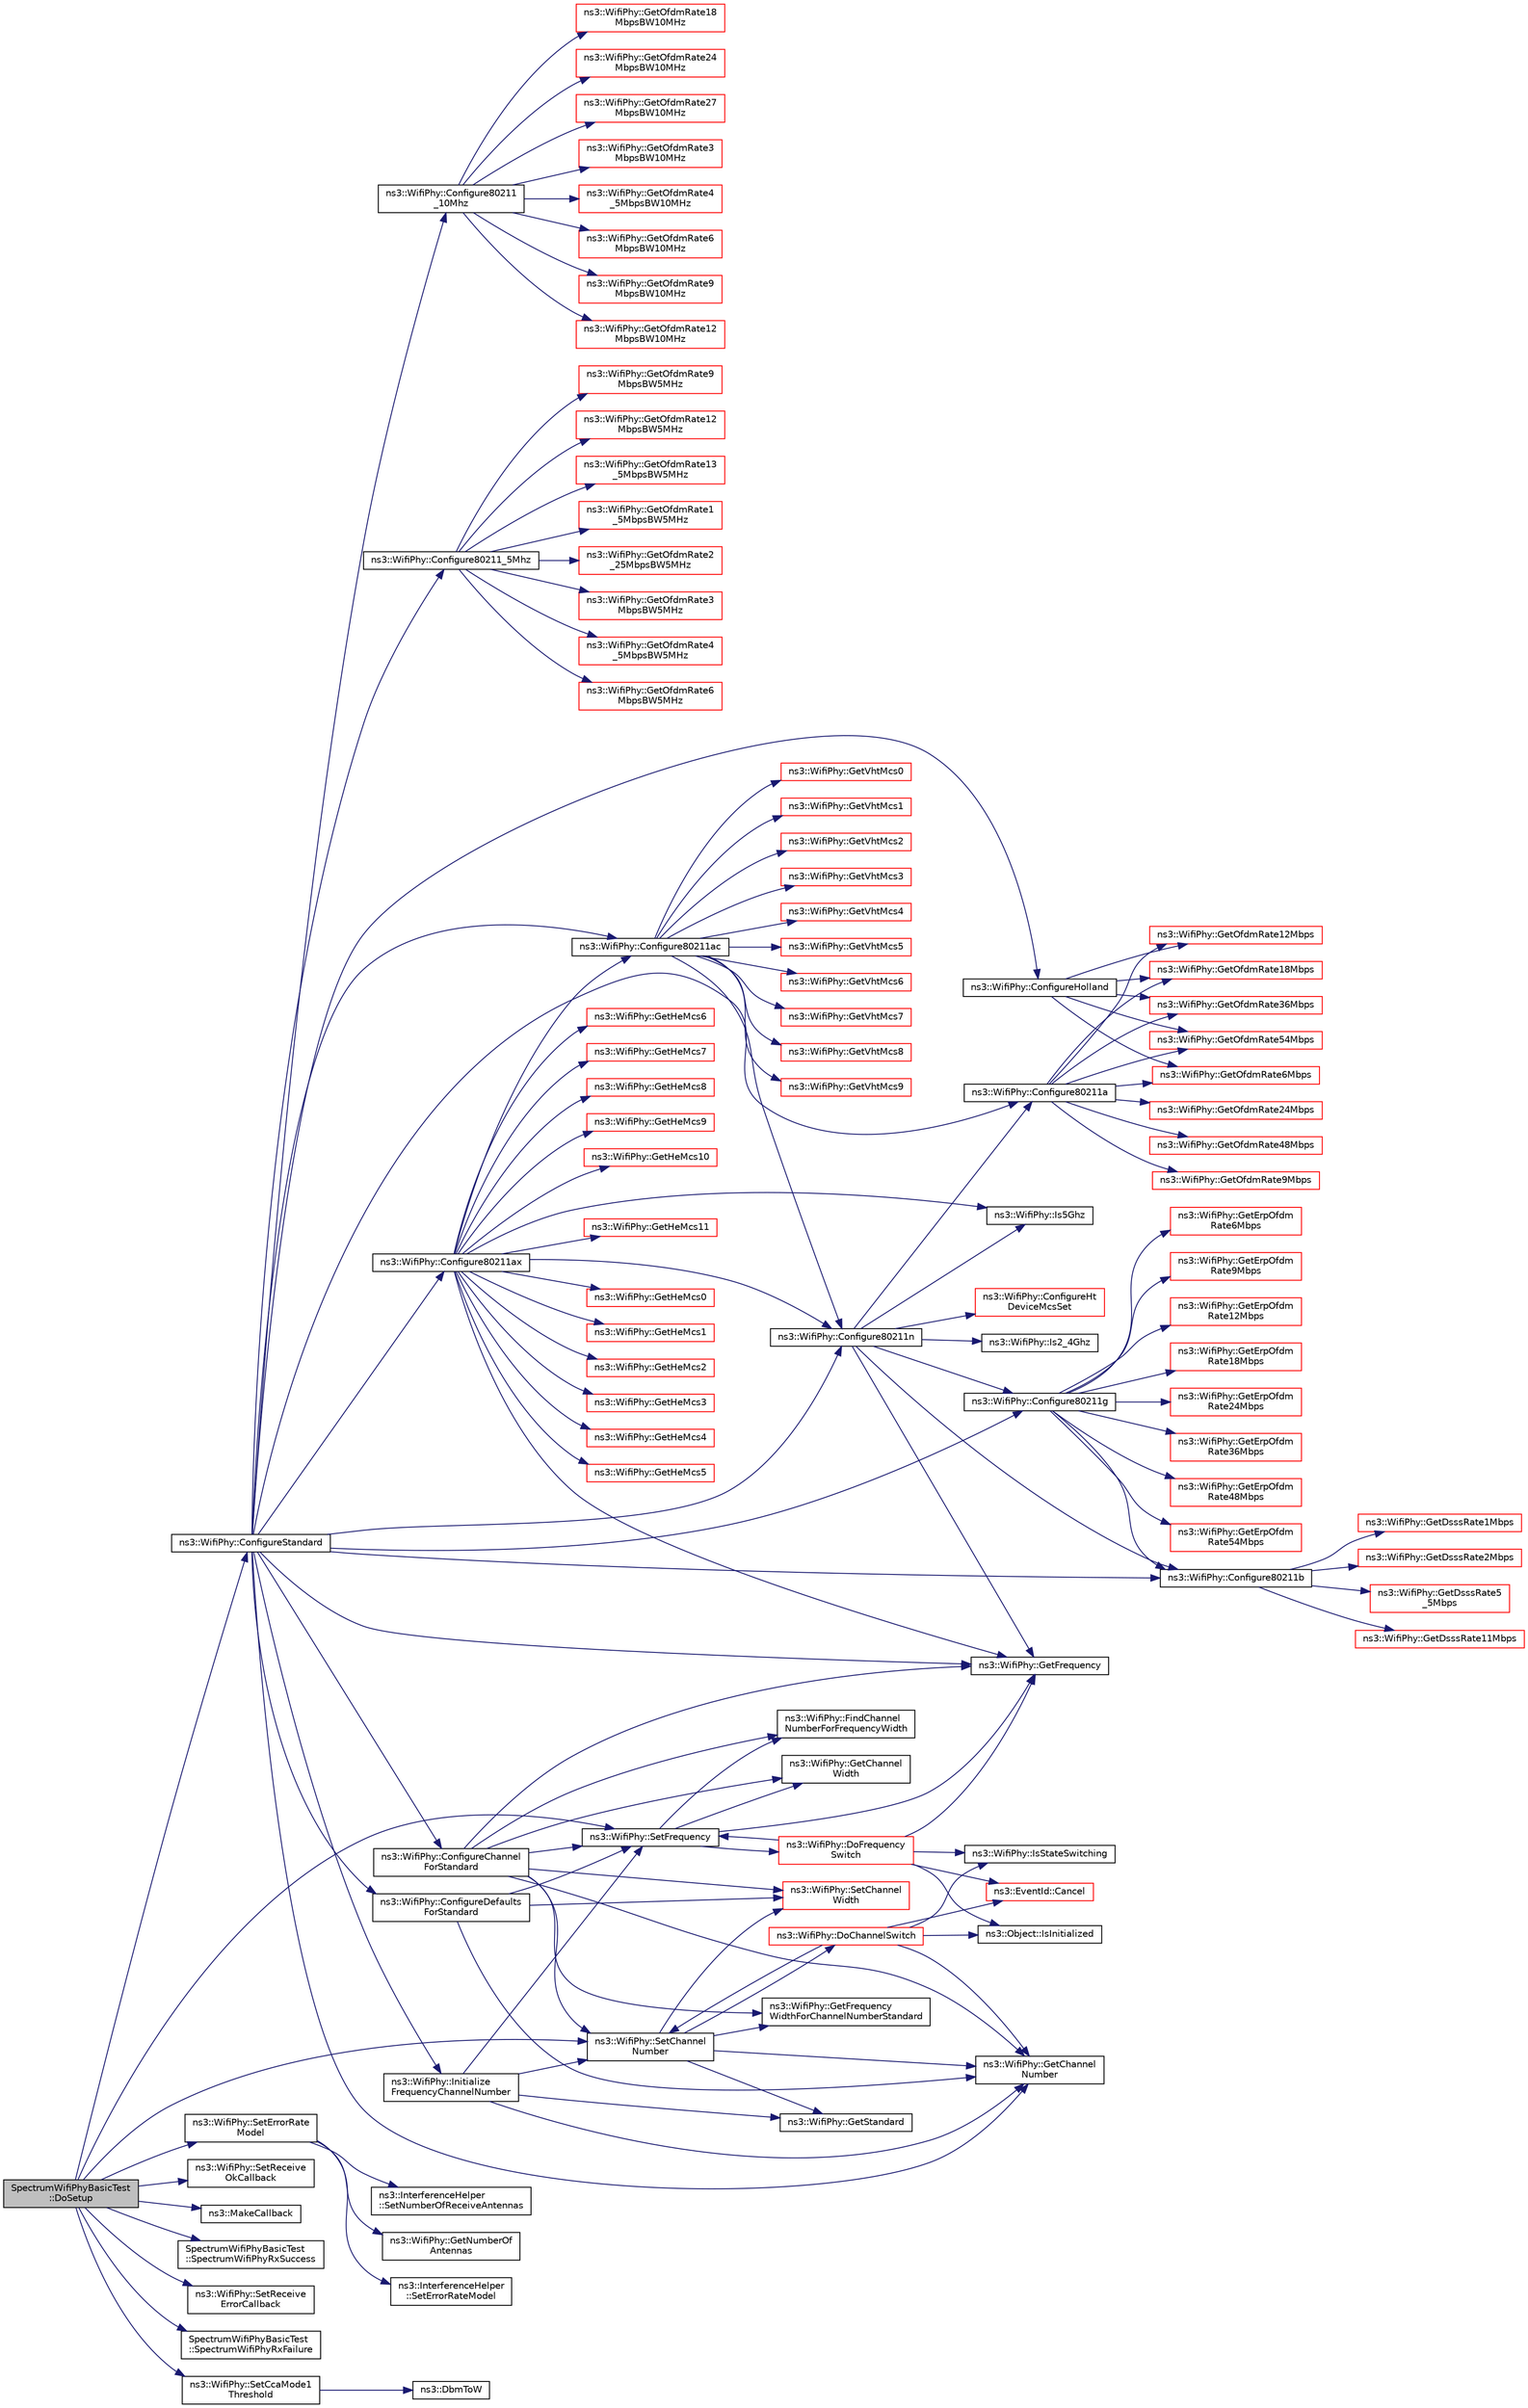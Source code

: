 digraph "SpectrumWifiPhyBasicTest::DoSetup"
{
  edge [fontname="Helvetica",fontsize="10",labelfontname="Helvetica",labelfontsize="10"];
  node [fontname="Helvetica",fontsize="10",shape=record];
  rankdir="LR";
  Node1 [label="SpectrumWifiPhyBasicTest\l::DoSetup",height=0.2,width=0.4,color="black", fillcolor="grey75", style="filled", fontcolor="black"];
  Node1 -> Node2 [color="midnightblue",fontsize="10",style="solid"];
  Node2 [label="ns3::WifiPhy::ConfigureStandard",height=0.2,width=0.4,color="black", fillcolor="white", style="filled",URL="$d6/d5a/classns3_1_1WifiPhy.html#aeafbea9bd8c1ae20f85584f55d868d23"];
  Node2 -> Node3 [color="midnightblue",fontsize="10",style="solid"];
  Node3 [label="ns3::WifiPhy::Initialize\lFrequencyChannelNumber",height=0.2,width=0.4,color="black", fillcolor="white", style="filled",URL="$d6/d5a/classns3_1_1WifiPhy.html#a6f926737f6ba77c4b619734f396ed3ed",tooltip="post-construction setting of frequency and/or channel number "];
  Node3 -> Node4 [color="midnightblue",fontsize="10",style="solid"];
  Node4 [label="ns3::WifiPhy::SetFrequency",height=0.2,width=0.4,color="black", fillcolor="white", style="filled",URL="$d6/d5a/classns3_1_1WifiPhy.html#afecd69b20631e112aa863dbed4c4bd22"];
  Node4 -> Node5 [color="midnightblue",fontsize="10",style="solid"];
  Node5 [label="ns3::WifiPhy::GetFrequency",height=0.2,width=0.4,color="black", fillcolor="white", style="filled",URL="$d6/d5a/classns3_1_1WifiPhy.html#ad2508d94faf22d690d6b8b4367934fd1"];
  Node4 -> Node6 [color="midnightblue",fontsize="10",style="solid"];
  Node6 [label="ns3::WifiPhy::DoFrequency\lSwitch",height=0.2,width=0.4,color="red", fillcolor="white", style="filled",URL="$d6/d5a/classns3_1_1WifiPhy.html#ac70ec2cac73c12260f7d788422e27197",tooltip="Perform any actions necessary when user changes frequency. "];
  Node6 -> Node7 [color="midnightblue",fontsize="10",style="solid"];
  Node7 [label="ns3::Object::IsInitialized",height=0.2,width=0.4,color="black", fillcolor="white", style="filled",URL="$d9/d77/classns3_1_1Object.html#a3db2ecf857f51c1ad66c5103ac679e2d",tooltip="returns true if the object has been initialized. "];
  Node6 -> Node8 [color="midnightblue",fontsize="10",style="solid"];
  Node8 [label="ns3::WifiPhy::IsStateSwitching",height=0.2,width=0.4,color="black", fillcolor="white", style="filled",URL="$d6/d5a/classns3_1_1WifiPhy.html#a84d633dc83b1add93b0030f6b57f8a90"];
  Node6 -> Node9 [color="midnightblue",fontsize="10",style="solid"];
  Node9 [label="ns3::EventId::Cancel",height=0.2,width=0.4,color="red", fillcolor="white", style="filled",URL="$d1/df8/classns3_1_1EventId.html#a993ae94e48e014e1afd47edb16db7a11"];
  Node6 -> Node4 [color="midnightblue",fontsize="10",style="solid"];
  Node6 -> Node5 [color="midnightblue",fontsize="10",style="solid"];
  Node4 -> Node10 [color="midnightblue",fontsize="10",style="solid"];
  Node10 [label="ns3::WifiPhy::FindChannel\lNumberForFrequencyWidth",height=0.2,width=0.4,color="black", fillcolor="white", style="filled",URL="$d6/d5a/classns3_1_1WifiPhy.html#ac1a2644035e5ec7129ec1a1583face8a"];
  Node4 -> Node11 [color="midnightblue",fontsize="10",style="solid"];
  Node11 [label="ns3::WifiPhy::GetChannel\lWidth",height=0.2,width=0.4,color="black", fillcolor="white", style="filled",URL="$d6/d5a/classns3_1_1WifiPhy.html#a4a5d5009b3b3308f2baeed42a2007189"];
  Node3 -> Node12 [color="midnightblue",fontsize="10",style="solid"];
  Node12 [label="ns3::WifiPhy::GetStandard",height=0.2,width=0.4,color="black", fillcolor="white", style="filled",URL="$d6/d5a/classns3_1_1WifiPhy.html#af33f60586f8e0bd1763b863e7ce193b2"];
  Node3 -> Node13 [color="midnightblue",fontsize="10",style="solid"];
  Node13 [label="ns3::WifiPhy::SetChannel\lNumber",height=0.2,width=0.4,color="black", fillcolor="white", style="filled",URL="$d6/d5a/classns3_1_1WifiPhy.html#a2d13cf6ae4c185cae8516516afe4a32a",tooltip="Set channel number. "];
  Node13 -> Node14 [color="midnightblue",fontsize="10",style="solid"];
  Node14 [label="ns3::WifiPhy::GetChannel\lNumber",height=0.2,width=0.4,color="black", fillcolor="white", style="filled",URL="$d6/d5a/classns3_1_1WifiPhy.html#a5cf0ccf06109ace61db51c83e91b7e8d"];
  Node13 -> Node15 [color="midnightblue",fontsize="10",style="solid"];
  Node15 [label="ns3::WifiPhy::GetFrequency\lWidthForChannelNumberStandard",height=0.2,width=0.4,color="black", fillcolor="white", style="filled",URL="$d6/d5a/classns3_1_1WifiPhy.html#ad4ffecf66d648b47d62ad73143a3fcbc"];
  Node13 -> Node12 [color="midnightblue",fontsize="10",style="solid"];
  Node13 -> Node16 [color="midnightblue",fontsize="10",style="solid"];
  Node16 [label="ns3::WifiPhy::DoChannelSwitch",height=0.2,width=0.4,color="red", fillcolor="white", style="filled",URL="$d6/d5a/classns3_1_1WifiPhy.html#a373181dc2e4d4838ab979b5ca3831f4f",tooltip="Perform any actions necessary when user changes channel number. "];
  Node16 -> Node7 [color="midnightblue",fontsize="10",style="solid"];
  Node16 -> Node8 [color="midnightblue",fontsize="10",style="solid"];
  Node16 -> Node9 [color="midnightblue",fontsize="10",style="solid"];
  Node16 -> Node13 [color="midnightblue",fontsize="10",style="solid"];
  Node16 -> Node14 [color="midnightblue",fontsize="10",style="solid"];
  Node13 -> Node17 [color="midnightblue",fontsize="10",style="solid"];
  Node17 [label="ns3::WifiPhy::SetChannel\lWidth",height=0.2,width=0.4,color="red", fillcolor="white", style="filled",URL="$d6/d5a/classns3_1_1WifiPhy.html#ad4be164ac9858e525cf6c6194c39e015"];
  Node3 -> Node14 [color="midnightblue",fontsize="10",style="solid"];
  Node2 -> Node5 [color="midnightblue",fontsize="10",style="solid"];
  Node2 -> Node14 [color="midnightblue",fontsize="10",style="solid"];
  Node2 -> Node18 [color="midnightblue",fontsize="10",style="solid"];
  Node18 [label="ns3::WifiPhy::ConfigureDefaults\lForStandard",height=0.2,width=0.4,color="black", fillcolor="white", style="filled",URL="$d6/d5a/classns3_1_1WifiPhy.html#ae5a54012ac4703d86299312251c41114"];
  Node18 -> Node17 [color="midnightblue",fontsize="10",style="solid"];
  Node18 -> Node4 [color="midnightblue",fontsize="10",style="solid"];
  Node18 -> Node14 [color="midnightblue",fontsize="10",style="solid"];
  Node2 -> Node19 [color="midnightblue",fontsize="10",style="solid"];
  Node19 [label="ns3::WifiPhy::ConfigureChannel\lForStandard",height=0.2,width=0.4,color="black", fillcolor="white", style="filled",URL="$d6/d5a/classns3_1_1WifiPhy.html#aed528417ac25eecc7ecf44079d162847"];
  Node19 -> Node5 [color="midnightblue",fontsize="10",style="solid"];
  Node19 -> Node10 [color="midnightblue",fontsize="10",style="solid"];
  Node19 -> Node11 [color="midnightblue",fontsize="10",style="solid"];
  Node19 -> Node13 [color="midnightblue",fontsize="10",style="solid"];
  Node19 -> Node14 [color="midnightblue",fontsize="10",style="solid"];
  Node19 -> Node15 [color="midnightblue",fontsize="10",style="solid"];
  Node19 -> Node4 [color="midnightblue",fontsize="10",style="solid"];
  Node19 -> Node17 [color="midnightblue",fontsize="10",style="solid"];
  Node2 -> Node20 [color="midnightblue",fontsize="10",style="solid"];
  Node20 [label="ns3::WifiPhy::Configure80211a",height=0.2,width=0.4,color="black", fillcolor="white", style="filled",URL="$d6/d5a/classns3_1_1WifiPhy.html#a3f4c48226fee10de85a17e6ce62af0f3"];
  Node20 -> Node21 [color="midnightblue",fontsize="10",style="solid"];
  Node21 [label="ns3::WifiPhy::GetOfdmRate6Mbps",height=0.2,width=0.4,color="red", fillcolor="white", style="filled",URL="$d6/d5a/classns3_1_1WifiPhy.html#a9945d5d1e8dd74118f90e1adcb63d6fe"];
  Node20 -> Node22 [color="midnightblue",fontsize="10",style="solid"];
  Node22 [label="ns3::WifiPhy::GetOfdmRate9Mbps",height=0.2,width=0.4,color="red", fillcolor="white", style="filled",URL="$d6/d5a/classns3_1_1WifiPhy.html#a4fd9fa3cc3080908d55d9713266f2943"];
  Node20 -> Node23 [color="midnightblue",fontsize="10",style="solid"];
  Node23 [label="ns3::WifiPhy::GetOfdmRate12Mbps",height=0.2,width=0.4,color="red", fillcolor="white", style="filled",URL="$d6/d5a/classns3_1_1WifiPhy.html#a2435bc31eebe859883b7ac21c9add9d2"];
  Node20 -> Node24 [color="midnightblue",fontsize="10",style="solid"];
  Node24 [label="ns3::WifiPhy::GetOfdmRate18Mbps",height=0.2,width=0.4,color="red", fillcolor="white", style="filled",URL="$d6/d5a/classns3_1_1WifiPhy.html#ab456e46ced9b58473153802857be1bde"];
  Node20 -> Node25 [color="midnightblue",fontsize="10",style="solid"];
  Node25 [label="ns3::WifiPhy::GetOfdmRate24Mbps",height=0.2,width=0.4,color="red", fillcolor="white", style="filled",URL="$d6/d5a/classns3_1_1WifiPhy.html#a088ad8dd890aa893acea0d44df88e2aa"];
  Node20 -> Node26 [color="midnightblue",fontsize="10",style="solid"];
  Node26 [label="ns3::WifiPhy::GetOfdmRate36Mbps",height=0.2,width=0.4,color="red", fillcolor="white", style="filled",URL="$d6/d5a/classns3_1_1WifiPhy.html#a64c9c3a3e3a41d2aa51f7d0ccb8fe6c1"];
  Node20 -> Node27 [color="midnightblue",fontsize="10",style="solid"];
  Node27 [label="ns3::WifiPhy::GetOfdmRate48Mbps",height=0.2,width=0.4,color="red", fillcolor="white", style="filled",URL="$d6/d5a/classns3_1_1WifiPhy.html#aa48b1e5f7ebde9ced3dc0f25d9505ae0"];
  Node20 -> Node28 [color="midnightblue",fontsize="10",style="solid"];
  Node28 [label="ns3::WifiPhy::GetOfdmRate54Mbps",height=0.2,width=0.4,color="red", fillcolor="white", style="filled",URL="$d6/d5a/classns3_1_1WifiPhy.html#a767b1cebf94aea21b9c476563c6e3f5b"];
  Node2 -> Node29 [color="midnightblue",fontsize="10",style="solid"];
  Node29 [label="ns3::WifiPhy::Configure80211b",height=0.2,width=0.4,color="black", fillcolor="white", style="filled",URL="$d6/d5a/classns3_1_1WifiPhy.html#a6d06ede65c6956ad9c414a00587279d7"];
  Node29 -> Node30 [color="midnightblue",fontsize="10",style="solid"];
  Node30 [label="ns3::WifiPhy::GetDsssRate1Mbps",height=0.2,width=0.4,color="red", fillcolor="white", style="filled",URL="$d6/d5a/classns3_1_1WifiPhy.html#a8b52ed5ee9801adab6d11b8e4dc4240f"];
  Node29 -> Node31 [color="midnightblue",fontsize="10",style="solid"];
  Node31 [label="ns3::WifiPhy::GetDsssRate2Mbps",height=0.2,width=0.4,color="red", fillcolor="white", style="filled",URL="$d6/d5a/classns3_1_1WifiPhy.html#a6619a232c9506d049781aae17795b57f"];
  Node29 -> Node32 [color="midnightblue",fontsize="10",style="solid"];
  Node32 [label="ns3::WifiPhy::GetDsssRate5\l_5Mbps",height=0.2,width=0.4,color="red", fillcolor="white", style="filled",URL="$d6/d5a/classns3_1_1WifiPhy.html#aa9a581243e49199f63f9e26ef4c4ed95"];
  Node29 -> Node33 [color="midnightblue",fontsize="10",style="solid"];
  Node33 [label="ns3::WifiPhy::GetDsssRate11Mbps",height=0.2,width=0.4,color="red", fillcolor="white", style="filled",URL="$d6/d5a/classns3_1_1WifiPhy.html#ab959b0aa063cda3f93a9a2861526a3e2"];
  Node2 -> Node34 [color="midnightblue",fontsize="10",style="solid"];
  Node34 [label="ns3::WifiPhy::Configure80211g",height=0.2,width=0.4,color="black", fillcolor="white", style="filled",URL="$d6/d5a/classns3_1_1WifiPhy.html#a71286ced86fbd1b11c4b68e053b3e8d0"];
  Node34 -> Node29 [color="midnightblue",fontsize="10",style="solid"];
  Node34 -> Node35 [color="midnightblue",fontsize="10",style="solid"];
  Node35 [label="ns3::WifiPhy::GetErpOfdm\lRate6Mbps",height=0.2,width=0.4,color="red", fillcolor="white", style="filled",URL="$d6/d5a/classns3_1_1WifiPhy.html#a334689e428371b3383e9001cbd05deba"];
  Node34 -> Node36 [color="midnightblue",fontsize="10",style="solid"];
  Node36 [label="ns3::WifiPhy::GetErpOfdm\lRate9Mbps",height=0.2,width=0.4,color="red", fillcolor="white", style="filled",URL="$d6/d5a/classns3_1_1WifiPhy.html#af2fc1ee36fc803b89575cd682138495f"];
  Node34 -> Node37 [color="midnightblue",fontsize="10",style="solid"];
  Node37 [label="ns3::WifiPhy::GetErpOfdm\lRate12Mbps",height=0.2,width=0.4,color="red", fillcolor="white", style="filled",URL="$d6/d5a/classns3_1_1WifiPhy.html#aa6f7f9ca17a9451966da679415996136"];
  Node34 -> Node38 [color="midnightblue",fontsize="10",style="solid"];
  Node38 [label="ns3::WifiPhy::GetErpOfdm\lRate18Mbps",height=0.2,width=0.4,color="red", fillcolor="white", style="filled",URL="$d6/d5a/classns3_1_1WifiPhy.html#ae24bbedd9df795ac630568606a579be0"];
  Node34 -> Node39 [color="midnightblue",fontsize="10",style="solid"];
  Node39 [label="ns3::WifiPhy::GetErpOfdm\lRate24Mbps",height=0.2,width=0.4,color="red", fillcolor="white", style="filled",URL="$d6/d5a/classns3_1_1WifiPhy.html#a8e34487962a2e6ecbedebe5b2e883ca7"];
  Node34 -> Node40 [color="midnightblue",fontsize="10",style="solid"];
  Node40 [label="ns3::WifiPhy::GetErpOfdm\lRate36Mbps",height=0.2,width=0.4,color="red", fillcolor="white", style="filled",URL="$d6/d5a/classns3_1_1WifiPhy.html#acc3956aa9fc49c16c05dc76bae0d4ad9"];
  Node34 -> Node41 [color="midnightblue",fontsize="10",style="solid"];
  Node41 [label="ns3::WifiPhy::GetErpOfdm\lRate48Mbps",height=0.2,width=0.4,color="red", fillcolor="white", style="filled",URL="$d6/d5a/classns3_1_1WifiPhy.html#a3c00f00fdfce4e6146264549f2274499"];
  Node34 -> Node42 [color="midnightblue",fontsize="10",style="solid"];
  Node42 [label="ns3::WifiPhy::GetErpOfdm\lRate54Mbps",height=0.2,width=0.4,color="red", fillcolor="white", style="filled",URL="$d6/d5a/classns3_1_1WifiPhy.html#a444ffd175dd58e76f87ba8dc05eef483"];
  Node2 -> Node43 [color="midnightblue",fontsize="10",style="solid"];
  Node43 [label="ns3::WifiPhy::Configure80211\l_10Mhz",height=0.2,width=0.4,color="black", fillcolor="white", style="filled",URL="$d6/d5a/classns3_1_1WifiPhy.html#a42b42da70fb83cc0136c78658698c620"];
  Node43 -> Node44 [color="midnightblue",fontsize="10",style="solid"];
  Node44 [label="ns3::WifiPhy::GetOfdmRate3\lMbpsBW10MHz",height=0.2,width=0.4,color="red", fillcolor="white", style="filled",URL="$d6/d5a/classns3_1_1WifiPhy.html#a8c565c787448b738ea94b455169371fa"];
  Node43 -> Node45 [color="midnightblue",fontsize="10",style="solid"];
  Node45 [label="ns3::WifiPhy::GetOfdmRate4\l_5MbpsBW10MHz",height=0.2,width=0.4,color="red", fillcolor="white", style="filled",URL="$d6/d5a/classns3_1_1WifiPhy.html#a96acd60bbfdc2ffe88dcc6cf201e73ee"];
  Node43 -> Node46 [color="midnightblue",fontsize="10",style="solid"];
  Node46 [label="ns3::WifiPhy::GetOfdmRate6\lMbpsBW10MHz",height=0.2,width=0.4,color="red", fillcolor="white", style="filled",URL="$d6/d5a/classns3_1_1WifiPhy.html#aa7c91565a17bc8f93f766dea8351d9f7"];
  Node43 -> Node47 [color="midnightblue",fontsize="10",style="solid"];
  Node47 [label="ns3::WifiPhy::GetOfdmRate9\lMbpsBW10MHz",height=0.2,width=0.4,color="red", fillcolor="white", style="filled",URL="$d6/d5a/classns3_1_1WifiPhy.html#af3db6741fde3d02c6982a62069329c9c"];
  Node43 -> Node48 [color="midnightblue",fontsize="10",style="solid"];
  Node48 [label="ns3::WifiPhy::GetOfdmRate12\lMbpsBW10MHz",height=0.2,width=0.4,color="red", fillcolor="white", style="filled",URL="$d6/d5a/classns3_1_1WifiPhy.html#a7027b0e5307e56e68d4cf222e6751d90"];
  Node43 -> Node49 [color="midnightblue",fontsize="10",style="solid"];
  Node49 [label="ns3::WifiPhy::GetOfdmRate18\lMbpsBW10MHz",height=0.2,width=0.4,color="red", fillcolor="white", style="filled",URL="$d6/d5a/classns3_1_1WifiPhy.html#a78790cdcd17992e4c5e3ffada193d6de"];
  Node43 -> Node50 [color="midnightblue",fontsize="10",style="solid"];
  Node50 [label="ns3::WifiPhy::GetOfdmRate24\lMbpsBW10MHz",height=0.2,width=0.4,color="red", fillcolor="white", style="filled",URL="$d6/d5a/classns3_1_1WifiPhy.html#a9cb82b2a3b8165a9b1c58a4cbcbd961f"];
  Node43 -> Node51 [color="midnightblue",fontsize="10",style="solid"];
  Node51 [label="ns3::WifiPhy::GetOfdmRate27\lMbpsBW10MHz",height=0.2,width=0.4,color="red", fillcolor="white", style="filled",URL="$d6/d5a/classns3_1_1WifiPhy.html#adeb11bf3d1463a29e9e930e69d02df43"];
  Node2 -> Node52 [color="midnightblue",fontsize="10",style="solid"];
  Node52 [label="ns3::WifiPhy::Configure80211_5Mhz",height=0.2,width=0.4,color="black", fillcolor="white", style="filled",URL="$d6/d5a/classns3_1_1WifiPhy.html#a7f3076e93e88d1c884dde3e390fa9756"];
  Node52 -> Node53 [color="midnightblue",fontsize="10",style="solid"];
  Node53 [label="ns3::WifiPhy::GetOfdmRate1\l_5MbpsBW5MHz",height=0.2,width=0.4,color="red", fillcolor="white", style="filled",URL="$d6/d5a/classns3_1_1WifiPhy.html#ad52da7bd50e91c3cf45b6a3256b93d37"];
  Node52 -> Node54 [color="midnightblue",fontsize="10",style="solid"];
  Node54 [label="ns3::WifiPhy::GetOfdmRate2\l_25MbpsBW5MHz",height=0.2,width=0.4,color="red", fillcolor="white", style="filled",URL="$d6/d5a/classns3_1_1WifiPhy.html#af1b2d75c0ca6b23927ddee3b3f85242e"];
  Node52 -> Node55 [color="midnightblue",fontsize="10",style="solid"];
  Node55 [label="ns3::WifiPhy::GetOfdmRate3\lMbpsBW5MHz",height=0.2,width=0.4,color="red", fillcolor="white", style="filled",URL="$d6/d5a/classns3_1_1WifiPhy.html#a80fcdb4c3168baf71ced3a7088aa24b7"];
  Node52 -> Node56 [color="midnightblue",fontsize="10",style="solid"];
  Node56 [label="ns3::WifiPhy::GetOfdmRate4\l_5MbpsBW5MHz",height=0.2,width=0.4,color="red", fillcolor="white", style="filled",URL="$d6/d5a/classns3_1_1WifiPhy.html#a0d0270d2a2fc0a3b91d8e39c83d8f0ca"];
  Node52 -> Node57 [color="midnightblue",fontsize="10",style="solid"];
  Node57 [label="ns3::WifiPhy::GetOfdmRate6\lMbpsBW5MHz",height=0.2,width=0.4,color="red", fillcolor="white", style="filled",URL="$d6/d5a/classns3_1_1WifiPhy.html#aa5cfec7cdcc8892c9b5787b81135c177"];
  Node52 -> Node58 [color="midnightblue",fontsize="10",style="solid"];
  Node58 [label="ns3::WifiPhy::GetOfdmRate9\lMbpsBW5MHz",height=0.2,width=0.4,color="red", fillcolor="white", style="filled",URL="$d6/d5a/classns3_1_1WifiPhy.html#a2082d83ca110002cea0a944f57bb3433"];
  Node52 -> Node59 [color="midnightblue",fontsize="10",style="solid"];
  Node59 [label="ns3::WifiPhy::GetOfdmRate12\lMbpsBW5MHz",height=0.2,width=0.4,color="red", fillcolor="white", style="filled",URL="$d6/d5a/classns3_1_1WifiPhy.html#aae849d28ac0ef8729574e39f1bf98463"];
  Node52 -> Node60 [color="midnightblue",fontsize="10",style="solid"];
  Node60 [label="ns3::WifiPhy::GetOfdmRate13\l_5MbpsBW5MHz",height=0.2,width=0.4,color="red", fillcolor="white", style="filled",URL="$d6/d5a/classns3_1_1WifiPhy.html#a54081f3923272965099c04f060b0508d"];
  Node2 -> Node61 [color="midnightblue",fontsize="10",style="solid"];
  Node61 [label="ns3::WifiPhy::ConfigureHolland",height=0.2,width=0.4,color="black", fillcolor="white", style="filled",URL="$d6/d5a/classns3_1_1WifiPhy.html#aba0f3d79d7fe9be1485a3d87a8923cdd"];
  Node61 -> Node21 [color="midnightblue",fontsize="10",style="solid"];
  Node61 -> Node23 [color="midnightblue",fontsize="10",style="solid"];
  Node61 -> Node24 [color="midnightblue",fontsize="10",style="solid"];
  Node61 -> Node26 [color="midnightblue",fontsize="10",style="solid"];
  Node61 -> Node28 [color="midnightblue",fontsize="10",style="solid"];
  Node2 -> Node62 [color="midnightblue",fontsize="10",style="solid"];
  Node62 [label="ns3::WifiPhy::Configure80211n",height=0.2,width=0.4,color="black", fillcolor="white", style="filled",URL="$d6/d5a/classns3_1_1WifiPhy.html#ac4cf51f397334a060632d690675446e6"];
  Node62 -> Node63 [color="midnightblue",fontsize="10",style="solid"];
  Node63 [label="ns3::WifiPhy::Is2_4Ghz",height=0.2,width=0.4,color="black", fillcolor="white", style="filled",URL="$d6/d5a/classns3_1_1WifiPhy.html#aaa5c580b1df6a1a17c45d4499cdde989"];
  Node62 -> Node5 [color="midnightblue",fontsize="10",style="solid"];
  Node62 -> Node29 [color="midnightblue",fontsize="10",style="solid"];
  Node62 -> Node34 [color="midnightblue",fontsize="10",style="solid"];
  Node62 -> Node64 [color="midnightblue",fontsize="10",style="solid"];
  Node64 [label="ns3::WifiPhy::Is5Ghz",height=0.2,width=0.4,color="black", fillcolor="white", style="filled",URL="$d6/d5a/classns3_1_1WifiPhy.html#af20c8a5c10004de2e0e4fb0cb472c763"];
  Node62 -> Node20 [color="midnightblue",fontsize="10",style="solid"];
  Node62 -> Node65 [color="midnightblue",fontsize="10",style="solid"];
  Node65 [label="ns3::WifiPhy::ConfigureHt\lDeviceMcsSet",height=0.2,width=0.4,color="red", fillcolor="white", style="filled",URL="$d6/d5a/classns3_1_1WifiPhy.html#a7cd2773f895166ffcfa811efe120e1f0"];
  Node2 -> Node66 [color="midnightblue",fontsize="10",style="solid"];
  Node66 [label="ns3::WifiPhy::Configure80211ac",height=0.2,width=0.4,color="black", fillcolor="white", style="filled",URL="$d6/d5a/classns3_1_1WifiPhy.html#a9023b105175409e6dde1281cc6584cf3"];
  Node66 -> Node62 [color="midnightblue",fontsize="10",style="solid"];
  Node66 -> Node67 [color="midnightblue",fontsize="10",style="solid"];
  Node67 [label="ns3::WifiPhy::GetVhtMcs0",height=0.2,width=0.4,color="red", fillcolor="white", style="filled",URL="$d6/d5a/classns3_1_1WifiPhy.html#a0abd27d8c214424a39ea9ea3ac207772"];
  Node66 -> Node68 [color="midnightblue",fontsize="10",style="solid"];
  Node68 [label="ns3::WifiPhy::GetVhtMcs1",height=0.2,width=0.4,color="red", fillcolor="white", style="filled",URL="$d6/d5a/classns3_1_1WifiPhy.html#ae2059a293baf661fc58cf72dc22db394"];
  Node66 -> Node69 [color="midnightblue",fontsize="10",style="solid"];
  Node69 [label="ns3::WifiPhy::GetVhtMcs2",height=0.2,width=0.4,color="red", fillcolor="white", style="filled",URL="$d6/d5a/classns3_1_1WifiPhy.html#aed23b5bd82ba4cb62eb0d594d02accbe"];
  Node66 -> Node70 [color="midnightblue",fontsize="10",style="solid"];
  Node70 [label="ns3::WifiPhy::GetVhtMcs3",height=0.2,width=0.4,color="red", fillcolor="white", style="filled",URL="$d6/d5a/classns3_1_1WifiPhy.html#a9cfb02d62871a811cbc6d0133f1417fb"];
  Node66 -> Node71 [color="midnightblue",fontsize="10",style="solid"];
  Node71 [label="ns3::WifiPhy::GetVhtMcs4",height=0.2,width=0.4,color="red", fillcolor="white", style="filled",URL="$d6/d5a/classns3_1_1WifiPhy.html#a6b92afa4613c7f876f494d6f295b5135"];
  Node66 -> Node72 [color="midnightblue",fontsize="10",style="solid"];
  Node72 [label="ns3::WifiPhy::GetVhtMcs5",height=0.2,width=0.4,color="red", fillcolor="white", style="filled",URL="$d6/d5a/classns3_1_1WifiPhy.html#a214c87eb5f05eb2d07b2d1cccf77311a"];
  Node66 -> Node73 [color="midnightblue",fontsize="10",style="solid"];
  Node73 [label="ns3::WifiPhy::GetVhtMcs6",height=0.2,width=0.4,color="red", fillcolor="white", style="filled",URL="$d6/d5a/classns3_1_1WifiPhy.html#acd4b16742a9bfc62664da3b415ce2a42"];
  Node66 -> Node74 [color="midnightblue",fontsize="10",style="solid"];
  Node74 [label="ns3::WifiPhy::GetVhtMcs7",height=0.2,width=0.4,color="red", fillcolor="white", style="filled",URL="$d6/d5a/classns3_1_1WifiPhy.html#a70fad3da915d04f22a068a5ffb5f995c"];
  Node66 -> Node75 [color="midnightblue",fontsize="10",style="solid"];
  Node75 [label="ns3::WifiPhy::GetVhtMcs8",height=0.2,width=0.4,color="red", fillcolor="white", style="filled",URL="$d6/d5a/classns3_1_1WifiPhy.html#a4acd4de849ca0a208e2d8e021f6a0173"];
  Node66 -> Node76 [color="midnightblue",fontsize="10",style="solid"];
  Node76 [label="ns3::WifiPhy::GetVhtMcs9",height=0.2,width=0.4,color="red", fillcolor="white", style="filled",URL="$d6/d5a/classns3_1_1WifiPhy.html#aa435b5512868852aa272d9b963e581a0"];
  Node2 -> Node77 [color="midnightblue",fontsize="10",style="solid"];
  Node77 [label="ns3::WifiPhy::Configure80211ax",height=0.2,width=0.4,color="black", fillcolor="white", style="filled",URL="$d6/d5a/classns3_1_1WifiPhy.html#adcda370490dc230a5c737c7a83de9bcd"];
  Node77 -> Node62 [color="midnightblue",fontsize="10",style="solid"];
  Node77 -> Node64 [color="midnightblue",fontsize="10",style="solid"];
  Node77 -> Node5 [color="midnightblue",fontsize="10",style="solid"];
  Node77 -> Node66 [color="midnightblue",fontsize="10",style="solid"];
  Node77 -> Node78 [color="midnightblue",fontsize="10",style="solid"];
  Node78 [label="ns3::WifiPhy::GetHeMcs0",height=0.2,width=0.4,color="red", fillcolor="white", style="filled",URL="$d6/d5a/classns3_1_1WifiPhy.html#a63b9a66fa49db202c506805e92bad63c"];
  Node77 -> Node79 [color="midnightblue",fontsize="10",style="solid"];
  Node79 [label="ns3::WifiPhy::GetHeMcs1",height=0.2,width=0.4,color="red", fillcolor="white", style="filled",URL="$d6/d5a/classns3_1_1WifiPhy.html#abba9c5cbc94f1f95a0182a383c0f9a1a"];
  Node77 -> Node80 [color="midnightblue",fontsize="10",style="solid"];
  Node80 [label="ns3::WifiPhy::GetHeMcs2",height=0.2,width=0.4,color="red", fillcolor="white", style="filled",URL="$d6/d5a/classns3_1_1WifiPhy.html#a6c92d5a60cf608d311b043c191261803"];
  Node77 -> Node81 [color="midnightblue",fontsize="10",style="solid"];
  Node81 [label="ns3::WifiPhy::GetHeMcs3",height=0.2,width=0.4,color="red", fillcolor="white", style="filled",URL="$d6/d5a/classns3_1_1WifiPhy.html#a8dadb22ce1e9f081a602dcc41b606e95"];
  Node77 -> Node82 [color="midnightblue",fontsize="10",style="solid"];
  Node82 [label="ns3::WifiPhy::GetHeMcs4",height=0.2,width=0.4,color="red", fillcolor="white", style="filled",URL="$d6/d5a/classns3_1_1WifiPhy.html#a80c8ac4faa7043b42b883ccacc1c3eec"];
  Node77 -> Node83 [color="midnightblue",fontsize="10",style="solid"];
  Node83 [label="ns3::WifiPhy::GetHeMcs5",height=0.2,width=0.4,color="red", fillcolor="white", style="filled",URL="$d6/d5a/classns3_1_1WifiPhy.html#a351b1aaf23c3854c453e6f4c5232857a"];
  Node77 -> Node84 [color="midnightblue",fontsize="10",style="solid"];
  Node84 [label="ns3::WifiPhy::GetHeMcs6",height=0.2,width=0.4,color="red", fillcolor="white", style="filled",URL="$d6/d5a/classns3_1_1WifiPhy.html#a90aedf7f42b6e3d02b5621e4dcad8adf"];
  Node77 -> Node85 [color="midnightblue",fontsize="10",style="solid"];
  Node85 [label="ns3::WifiPhy::GetHeMcs7",height=0.2,width=0.4,color="red", fillcolor="white", style="filled",URL="$d6/d5a/classns3_1_1WifiPhy.html#a6fb0a12105608fd43c813f914e621b49"];
  Node77 -> Node86 [color="midnightblue",fontsize="10",style="solid"];
  Node86 [label="ns3::WifiPhy::GetHeMcs8",height=0.2,width=0.4,color="red", fillcolor="white", style="filled",URL="$d6/d5a/classns3_1_1WifiPhy.html#ad90ca59ec933cc5d31381f2a198db6d0"];
  Node77 -> Node87 [color="midnightblue",fontsize="10",style="solid"];
  Node87 [label="ns3::WifiPhy::GetHeMcs9",height=0.2,width=0.4,color="red", fillcolor="white", style="filled",URL="$d6/d5a/classns3_1_1WifiPhy.html#a4d94bd283f2b034595fb1add2d57339c"];
  Node77 -> Node88 [color="midnightblue",fontsize="10",style="solid"];
  Node88 [label="ns3::WifiPhy::GetHeMcs10",height=0.2,width=0.4,color="red", fillcolor="white", style="filled",URL="$d6/d5a/classns3_1_1WifiPhy.html#aebd346d53abef108a427b6fdc8b7e76b"];
  Node77 -> Node89 [color="midnightblue",fontsize="10",style="solid"];
  Node89 [label="ns3::WifiPhy::GetHeMcs11",height=0.2,width=0.4,color="red", fillcolor="white", style="filled",URL="$d6/d5a/classns3_1_1WifiPhy.html#abd100bfd5ef335f48b294cd5ea3b67a4"];
  Node1 -> Node90 [color="midnightblue",fontsize="10",style="solid"];
  Node90 [label="ns3::WifiPhy::SetErrorRate\lModel",height=0.2,width=0.4,color="black", fillcolor="white", style="filled",URL="$d6/d5a/classns3_1_1WifiPhy.html#ac363f667899a813bb1331225bc1c1474"];
  Node90 -> Node91 [color="midnightblue",fontsize="10",style="solid"];
  Node91 [label="ns3::InterferenceHelper\l::SetErrorRateModel",height=0.2,width=0.4,color="black", fillcolor="white", style="filled",URL="$dc/d0f/classns3_1_1InterferenceHelper.html#a4e5bedbeba2a6eb01a86cae2d29e07dc"];
  Node90 -> Node92 [color="midnightblue",fontsize="10",style="solid"];
  Node92 [label="ns3::InterferenceHelper\l::SetNumberOfReceiveAntennas",height=0.2,width=0.4,color="black", fillcolor="white", style="filled",URL="$dc/d0f/classns3_1_1InterferenceHelper.html#ae04257f3c9153258970ec7c96abf41ea"];
  Node90 -> Node93 [color="midnightblue",fontsize="10",style="solid"];
  Node93 [label="ns3::WifiPhy::GetNumberOf\lAntennas",height=0.2,width=0.4,color="black", fillcolor="white", style="filled",URL="$d6/d5a/classns3_1_1WifiPhy.html#ae23367ac8e1424724f95df441e0cd278"];
  Node1 -> Node13 [color="midnightblue",fontsize="10",style="solid"];
  Node1 -> Node4 [color="midnightblue",fontsize="10",style="solid"];
  Node1 -> Node94 [color="midnightblue",fontsize="10",style="solid"];
  Node94 [label="ns3::WifiPhy::SetReceive\lOkCallback",height=0.2,width=0.4,color="black", fillcolor="white", style="filled",URL="$d6/d5a/classns3_1_1WifiPhy.html#adc3aa3a59f36e5c84f8d759bb15a5bf0"];
  Node1 -> Node95 [color="midnightblue",fontsize="10",style="solid"];
  Node95 [label="ns3::MakeCallback",height=0.2,width=0.4,color="black", fillcolor="white", style="filled",URL="$dd/de0/group__makecallbackmemptr.html#ga9376283685aa99d204048d6a4b7610a4"];
  Node1 -> Node96 [color="midnightblue",fontsize="10",style="solid"];
  Node96 [label="SpectrumWifiPhyBasicTest\l::SpectrumWifiPhyRxSuccess",height=0.2,width=0.4,color="black", fillcolor="white", style="filled",URL="$df/d29/classSpectrumWifiPhyBasicTest.html#a1aca75f1b9b01f5f3e6843a4f4210854"];
  Node1 -> Node97 [color="midnightblue",fontsize="10",style="solid"];
  Node97 [label="ns3::WifiPhy::SetReceive\lErrorCallback",height=0.2,width=0.4,color="black", fillcolor="white", style="filled",URL="$d6/d5a/classns3_1_1WifiPhy.html#a50d71b88c866ecfc18cd4006f1a9d2ae"];
  Node1 -> Node98 [color="midnightblue",fontsize="10",style="solid"];
  Node98 [label="SpectrumWifiPhyBasicTest\l::SpectrumWifiPhyRxFailure",height=0.2,width=0.4,color="black", fillcolor="white", style="filled",URL="$df/d29/classSpectrumWifiPhyBasicTest.html#ab8d57c5b8063fb9ae4d46cb0e09246b6"];
  Node1 -> Node99 [color="midnightblue",fontsize="10",style="solid"];
  Node99 [label="ns3::WifiPhy::SetCcaMode1\lThreshold",height=0.2,width=0.4,color="black", fillcolor="white", style="filled",URL="$d6/d5a/classns3_1_1WifiPhy.html#a66c57f8c7bc8b995e98a25a3f9c82fd9"];
  Node99 -> Node100 [color="midnightblue",fontsize="10",style="solid"];
  Node100 [label="ns3::DbmToW",height=0.2,width=0.4,color="black", fillcolor="white", style="filled",URL="$d7/d2e/namespacens3.html#a0a3361f0554b892e3c6389256f5429b7"];
}

